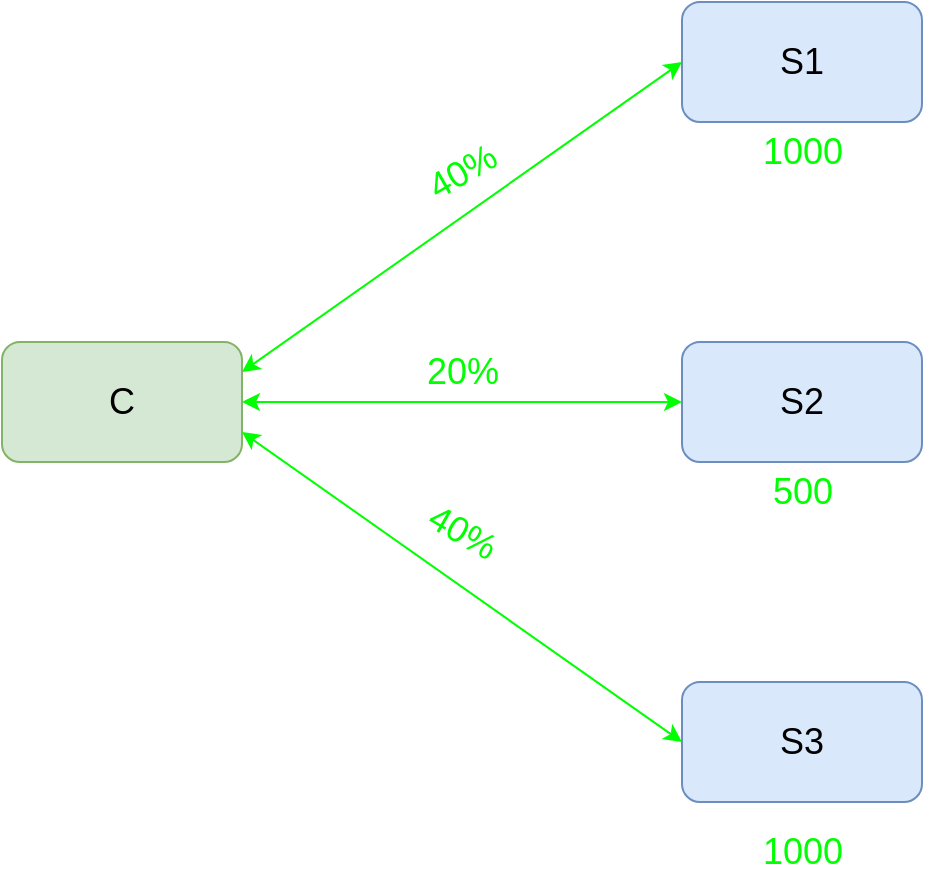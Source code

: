 <mxfile version="17.1.1" type="github">
  <diagram id="l8aSTqXdTP-ANIGf0WxL" name="Page-1">
    <mxGraphModel dx="228" dy="712" grid="1" gridSize="10" guides="1" tooltips="1" connect="1" arrows="1" fold="1" page="1" pageScale="1" pageWidth="827" pageHeight="1169" math="0" shadow="0">
      <root>
        <mxCell id="0" />
        <mxCell id="1" parent="0" />
        <mxCell id="J2zI3PTxDF9fo6h7MzSS-20" style="orthogonalLoop=1;jettySize=auto;html=1;exitX=1;exitY=0.25;exitDx=0;exitDy=0;entryX=0;entryY=0.5;entryDx=0;entryDy=0;rounded=0;fontSize=18;startArrow=classic;startFill=1;strokeColor=#00FF00;" edge="1" parent="1" source="J2zI3PTxDF9fo6h7MzSS-23" target="J2zI3PTxDF9fo6h7MzSS-24">
          <mxGeometry relative="1" as="geometry" />
        </mxCell>
        <mxCell id="J2zI3PTxDF9fo6h7MzSS-21" style="edgeStyle=none;rounded=0;orthogonalLoop=1;jettySize=auto;html=1;entryX=0;entryY=0.5;entryDx=0;entryDy=0;exitX=1;exitY=0.5;exitDx=0;exitDy=0;fontSize=18;startArrow=classic;startFill=1;strokeColor=#00FF00;" edge="1" parent="1" source="J2zI3PTxDF9fo6h7MzSS-23" target="J2zI3PTxDF9fo6h7MzSS-25">
          <mxGeometry relative="1" as="geometry" />
        </mxCell>
        <mxCell id="J2zI3PTxDF9fo6h7MzSS-23" value="C" style="rounded=1;whiteSpace=wrap;html=1;fontSize=18;fillColor=#d5e8d4;strokeColor=#82b366;" vertex="1" parent="1">
          <mxGeometry x="970" y="330" width="120" height="60" as="geometry" />
        </mxCell>
        <mxCell id="J2zI3PTxDF9fo6h7MzSS-24" value="S1" style="rounded=1;whiteSpace=wrap;html=1;fontSize=18;fillColor=#dae8fc;strokeColor=#6c8ebf;" vertex="1" parent="1">
          <mxGeometry x="1310" y="160" width="120" height="60" as="geometry" />
        </mxCell>
        <mxCell id="J2zI3PTxDF9fo6h7MzSS-25" value="S2" style="rounded=1;whiteSpace=wrap;html=1;fontSize=18;fillColor=#dae8fc;strokeColor=#6c8ebf;" vertex="1" parent="1">
          <mxGeometry x="1310" y="330" width="120" height="60" as="geometry" />
        </mxCell>
        <mxCell id="J2zI3PTxDF9fo6h7MzSS-26" value="S3" style="rounded=1;whiteSpace=wrap;html=1;fontSize=18;fillColor=#dae8fc;strokeColor=#6c8ebf;" vertex="1" parent="1">
          <mxGeometry x="1310" y="500" width="120" height="60" as="geometry" />
        </mxCell>
        <mxCell id="J2zI3PTxDF9fo6h7MzSS-29" value="20%" style="text;html=1;resizable=0;autosize=1;align=center;verticalAlign=middle;points=[];fillColor=none;strokeColor=none;rounded=0;fontSize=18;fontColor=#00FF00;" vertex="1" parent="1">
          <mxGeometry x="1175" y="330" width="50" height="30" as="geometry" />
        </mxCell>
        <mxCell id="J2zI3PTxDF9fo6h7MzSS-31" style="orthogonalLoop=1;jettySize=auto;html=1;exitX=1;exitY=0.75;exitDx=0;exitDy=0;entryX=0;entryY=0.5;entryDx=0;entryDy=0;rounded=0;fontSize=18;startArrow=classic;startFill=1;strokeColor=#00FF00;" edge="1" parent="1" source="J2zI3PTxDF9fo6h7MzSS-23" target="J2zI3PTxDF9fo6h7MzSS-26">
          <mxGeometry relative="1" as="geometry">
            <mxPoint x="1100" y="355" as="sourcePoint" />
            <mxPoint x="1320" y="200" as="targetPoint" />
          </mxGeometry>
        </mxCell>
        <mxCell id="J2zI3PTxDF9fo6h7MzSS-32" value="40%" style="text;html=1;resizable=0;autosize=1;align=center;verticalAlign=middle;points=[];fillColor=none;strokeColor=none;rounded=0;fontSize=18;fontColor=#00FF00;rotation=-30;" vertex="1" parent="1">
          <mxGeometry x="1175" y="230" width="50" height="30" as="geometry" />
        </mxCell>
        <mxCell id="J2zI3PTxDF9fo6h7MzSS-34" value="40%" style="text;html=1;resizable=0;autosize=1;align=center;verticalAlign=middle;points=[];fillColor=none;strokeColor=none;rounded=0;fontSize=18;fontColor=#00FF00;rotation=30;" vertex="1" parent="1">
          <mxGeometry x="1175" y="410" width="50" height="30" as="geometry" />
        </mxCell>
        <mxCell id="J2zI3PTxDF9fo6h7MzSS-36" value="1000" style="text;html=1;resizable=0;autosize=1;align=center;verticalAlign=middle;points=[];fillColor=none;strokeColor=none;rounded=0;fontSize=18;fontColor=#00FF00;" vertex="1" parent="1">
          <mxGeometry x="1340" y="220" width="60" height="30" as="geometry" />
        </mxCell>
        <mxCell id="J2zI3PTxDF9fo6h7MzSS-37" value="500" style="text;html=1;resizable=0;autosize=1;align=center;verticalAlign=middle;points=[];fillColor=none;strokeColor=none;rounded=0;fontSize=18;fontColor=#00FF00;" vertex="1" parent="1">
          <mxGeometry x="1345" y="390" width="50" height="30" as="geometry" />
        </mxCell>
        <mxCell id="J2zI3PTxDF9fo6h7MzSS-38" value="1000" style="text;html=1;resizable=0;autosize=1;align=center;verticalAlign=middle;points=[];fillColor=none;strokeColor=none;rounded=0;fontSize=18;fontColor=#00FF00;" vertex="1" parent="1">
          <mxGeometry x="1340" y="570" width="60" height="30" as="geometry" />
        </mxCell>
      </root>
    </mxGraphModel>
  </diagram>
</mxfile>
